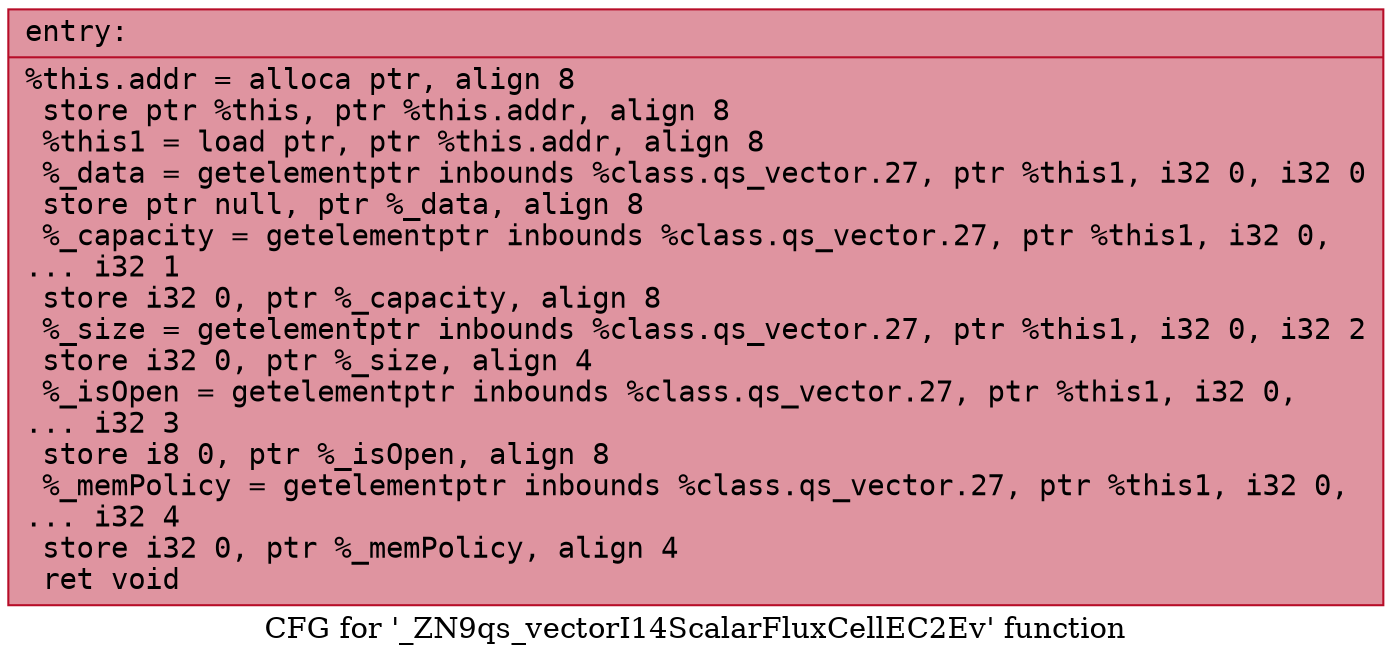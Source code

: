 digraph "CFG for '_ZN9qs_vectorI14ScalarFluxCellEC2Ev' function" {
	label="CFG for '_ZN9qs_vectorI14ScalarFluxCellEC2Ev' function";

	Node0x556c3c80e2d0 [shape=record,color="#b70d28ff", style=filled, fillcolor="#b70d2870" fontname="Courier",label="{entry:\l|  %this.addr = alloca ptr, align 8\l  store ptr %this, ptr %this.addr, align 8\l  %this1 = load ptr, ptr %this.addr, align 8\l  %_data = getelementptr inbounds %class.qs_vector.27, ptr %this1, i32 0, i32 0\l  store ptr null, ptr %_data, align 8\l  %_capacity = getelementptr inbounds %class.qs_vector.27, ptr %this1, i32 0,\l... i32 1\l  store i32 0, ptr %_capacity, align 8\l  %_size = getelementptr inbounds %class.qs_vector.27, ptr %this1, i32 0, i32 2\l  store i32 0, ptr %_size, align 4\l  %_isOpen = getelementptr inbounds %class.qs_vector.27, ptr %this1, i32 0,\l... i32 3\l  store i8 0, ptr %_isOpen, align 8\l  %_memPolicy = getelementptr inbounds %class.qs_vector.27, ptr %this1, i32 0,\l... i32 4\l  store i32 0, ptr %_memPolicy, align 4\l  ret void\l}"];
}
